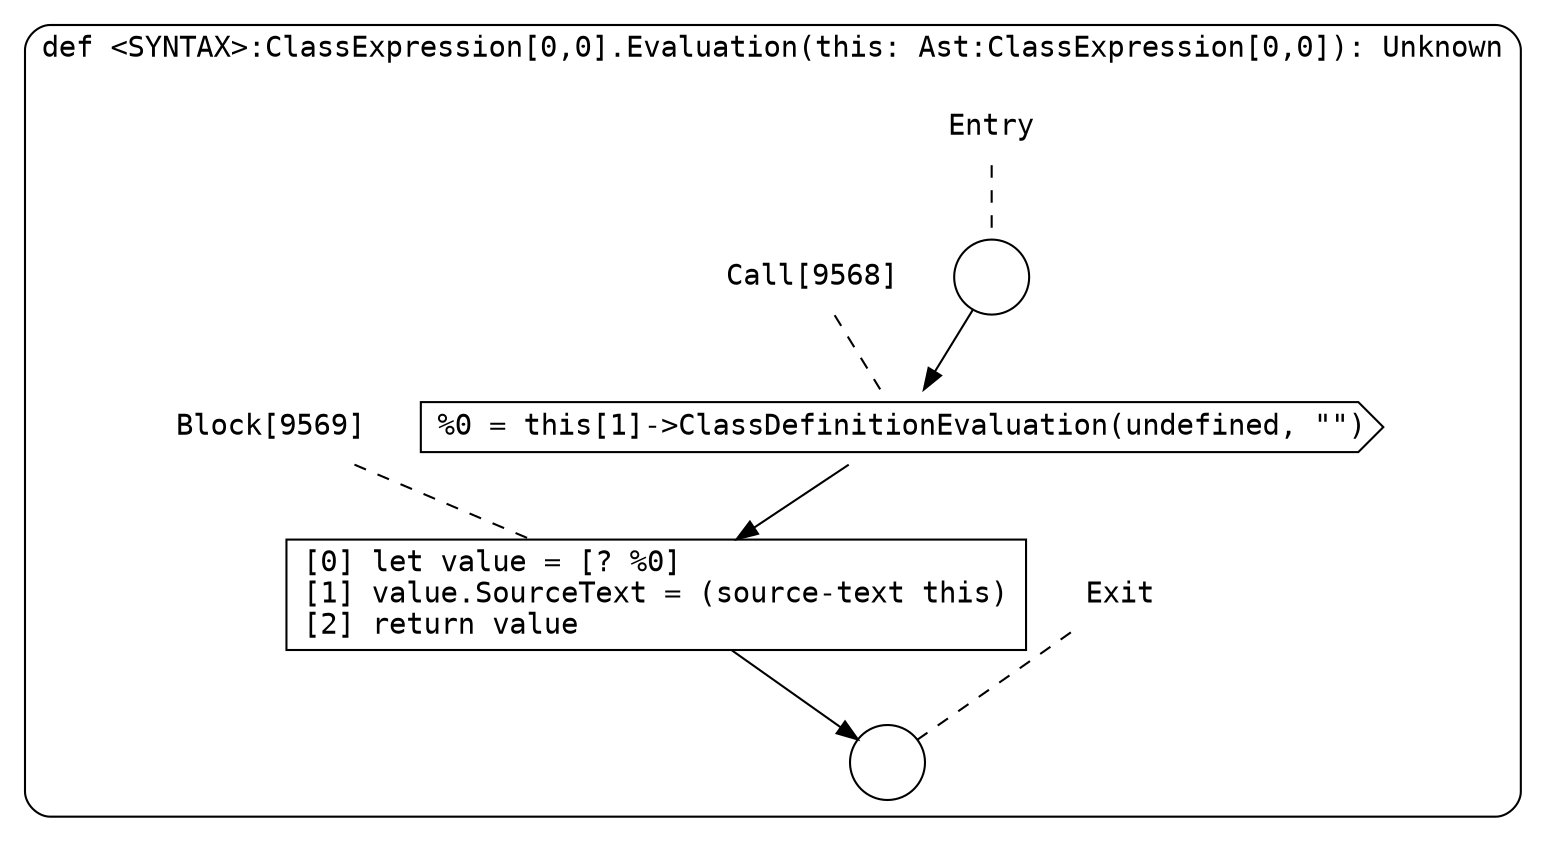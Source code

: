 digraph {
  graph [fontname = "Consolas"]
  node [fontname = "Consolas"]
  edge [fontname = "Consolas"]
  subgraph cluster1700 {
    label = "def <SYNTAX>:ClassExpression[0,0].Evaluation(this: Ast:ClassExpression[0,0]): Unknown"
    style = rounded
    cluster1700_entry_name [shape=none, label=<<font color="black">Entry</font>>]
    cluster1700_entry_name -> cluster1700_entry [arrowhead=none, color="black", style=dashed]
    cluster1700_entry [shape=circle label=" " color="black" fillcolor="white" style=filled]
    cluster1700_entry -> node9568 [color="black"]
    cluster1700_exit_name [shape=none, label=<<font color="black">Exit</font>>]
    cluster1700_exit_name -> cluster1700_exit [arrowhead=none, color="black", style=dashed]
    cluster1700_exit [shape=circle label=" " color="black" fillcolor="white" style=filled]
    node9568_name [shape=none, label=<<font color="black">Call[9568]</font>>]
    node9568_name -> node9568 [arrowhead=none, color="black", style=dashed]
    node9568 [shape=cds, label=<<font color="black">%0 = this[1]-&gt;ClassDefinitionEvaluation(undefined, &quot;&quot;)</font>> color="black" fillcolor="white", style=filled]
    node9568 -> node9569 [color="black"]
    node9569_name [shape=none, label=<<font color="black">Block[9569]</font>>]
    node9569_name -> node9569 [arrowhead=none, color="black", style=dashed]
    node9569 [shape=box, label=<<font color="black">[0] let value = [? %0]<BR ALIGN="LEFT"/>[1] value.SourceText = (source-text this)<BR ALIGN="LEFT"/>[2] return value<BR ALIGN="LEFT"/></font>> color="black" fillcolor="white", style=filled]
    node9569 -> cluster1700_exit [color="black"]
  }
}